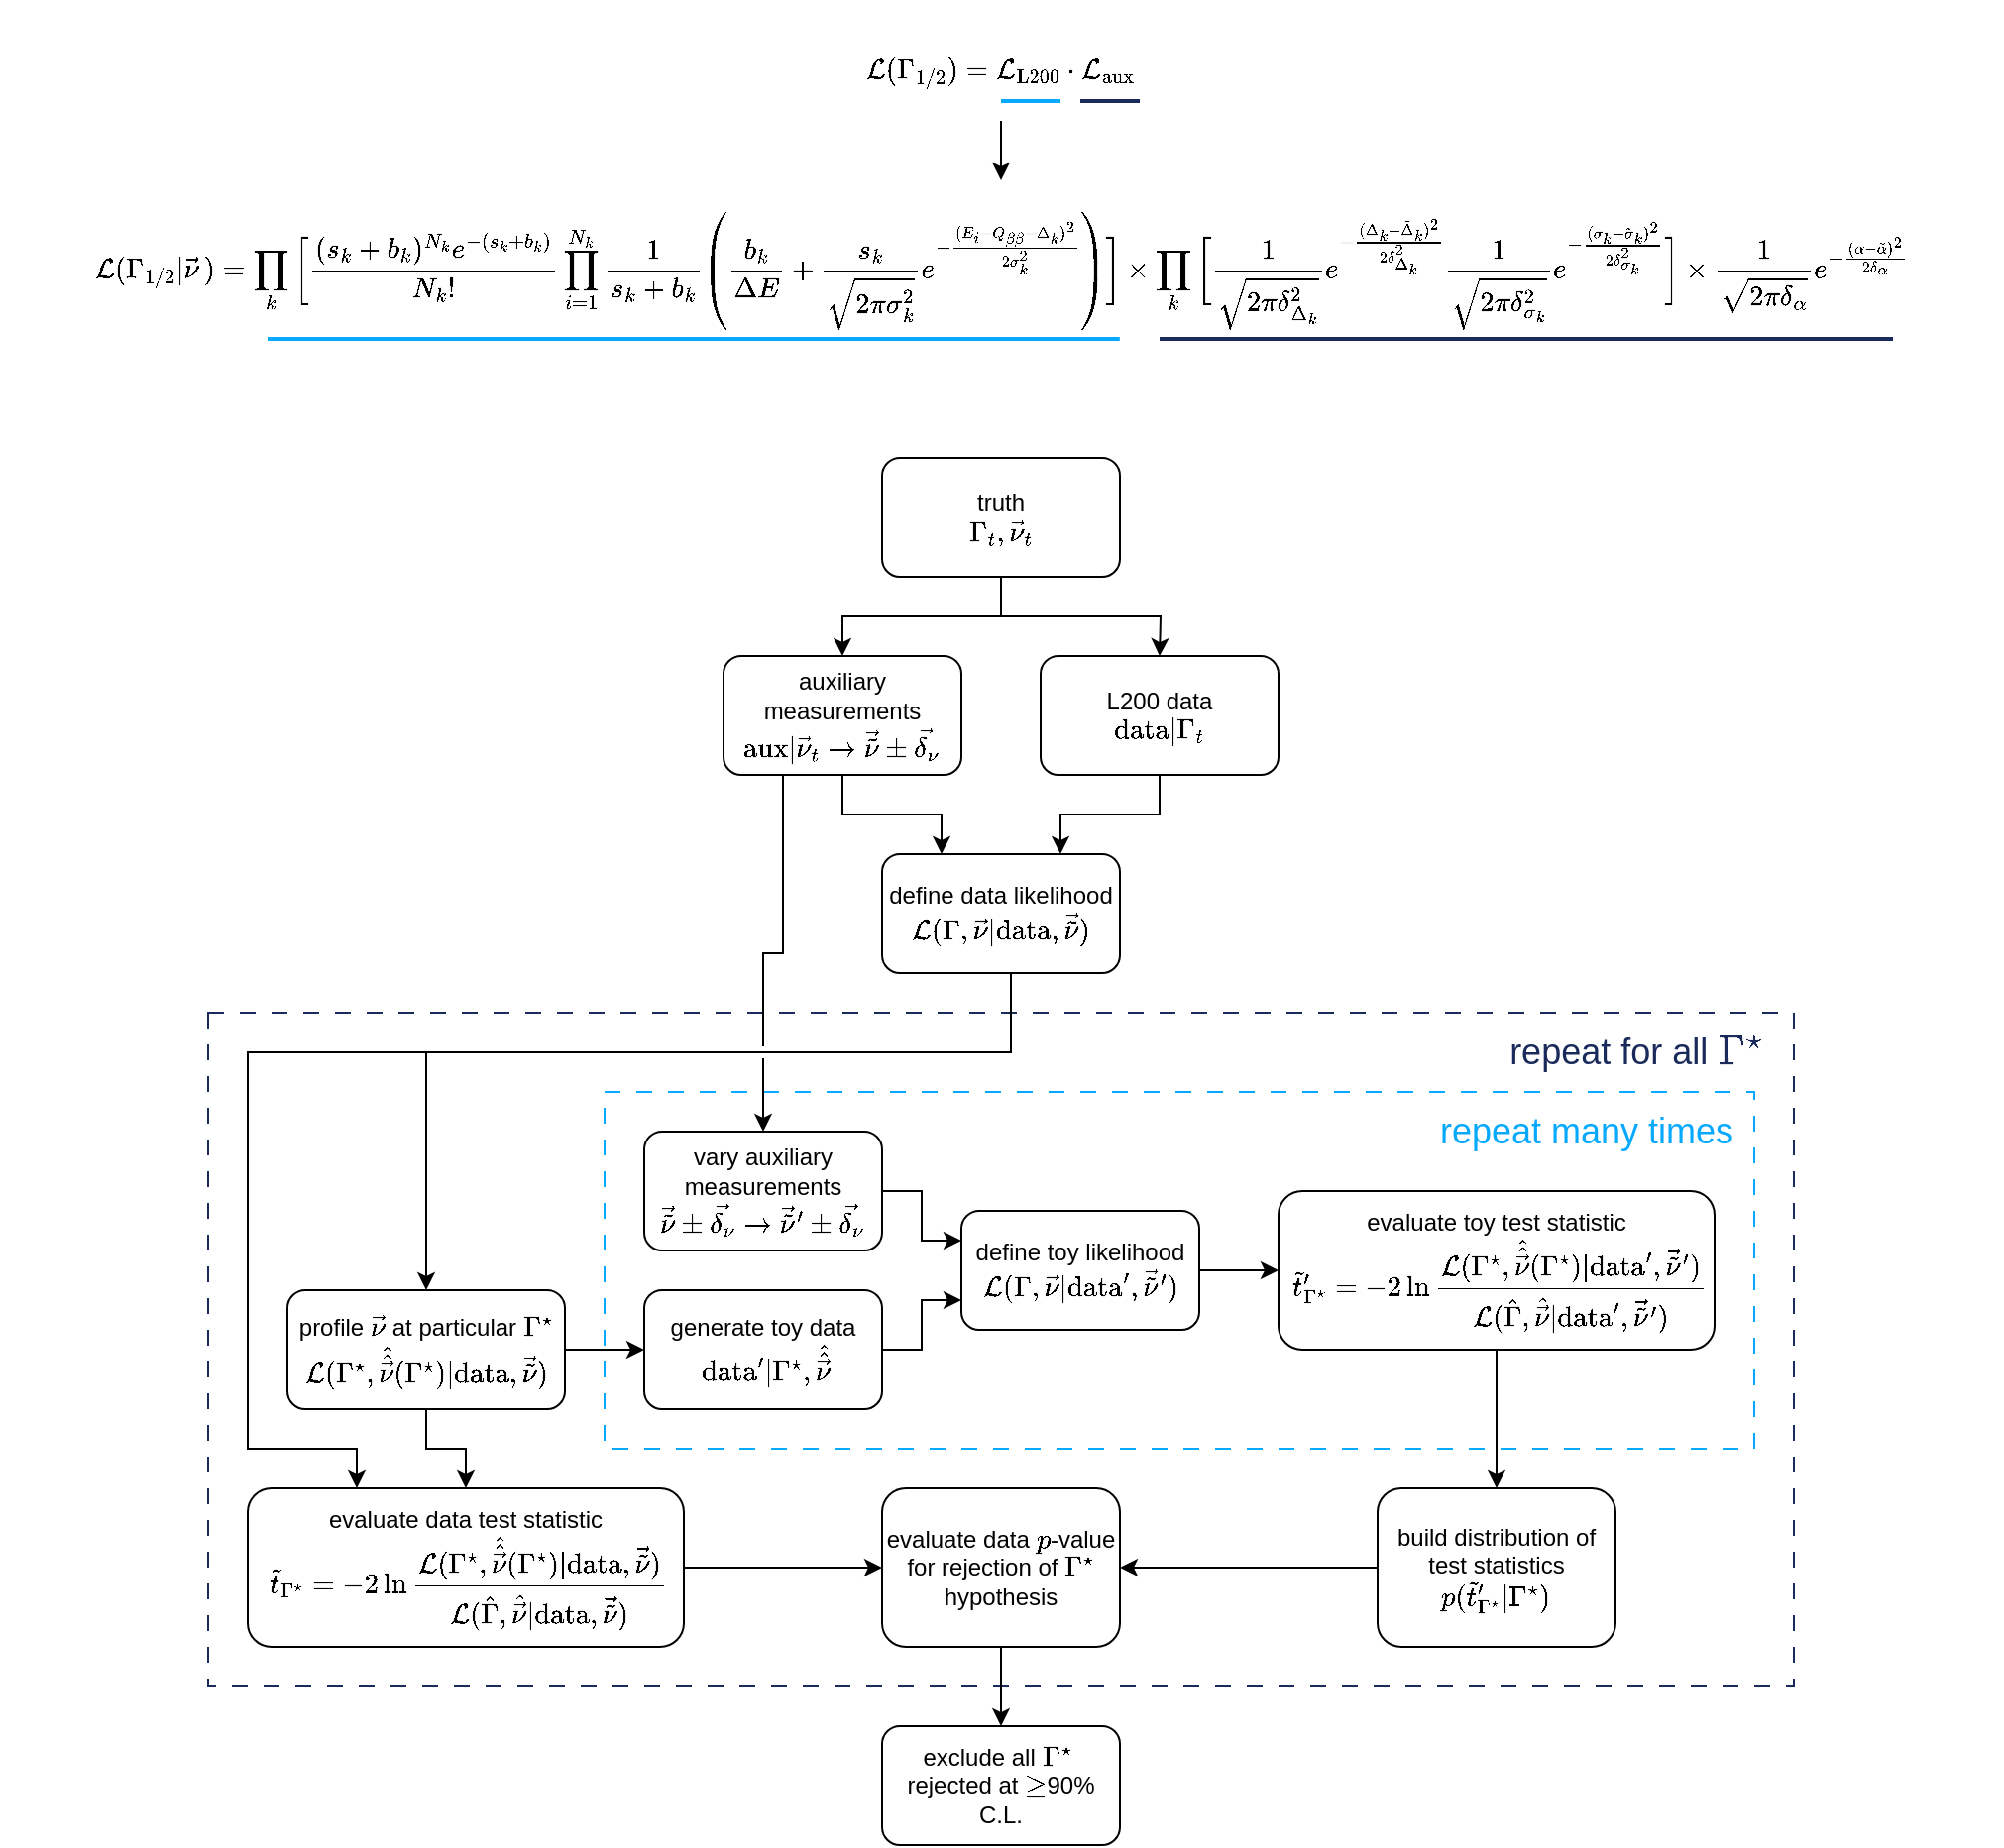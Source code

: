 <mxfile version="26.0.10">
  <diagram name="Page-1" id="N17phzSXL9w7y8zX3gDE">
    <mxGraphModel dx="4747" dy="2189" grid="1" gridSize="10" guides="1" tooltips="1" connect="1" arrows="1" fold="1" page="1" pageScale="1" pageWidth="850" pageHeight="1100" math="1" shadow="0">
      <root>
        <mxCell id="0" />
        <mxCell id="1" parent="0" />
        <mxCell id="dGh9uOD7rtoKU6u2wli6-2" value="$$\mathcal{L}(\Gamma_{1/2}) = \mathcal{L}_{\textrm{L200}} \cdot \mathcal{L}_{\textrm{aux}}$$" style="text;whiteSpace=wrap;align=center;verticalAlign=middle;" parent="1" vertex="1">
          <mxGeometry x="-80" y="40" width="160" height="50" as="geometry" />
        </mxCell>
        <mxCell id="dGh9uOD7rtoKU6u2wli6-6" value="" style="endArrow=none;html=1;rounded=0;fontColor=#07A9FF;strokeColor=#07A9FF;strokeWidth=2;" parent="1" edge="1">
          <mxGeometry width="50" height="50" relative="1" as="geometry">
            <mxPoint y="80" as="sourcePoint" />
            <mxPoint x="30" y="80" as="targetPoint" />
          </mxGeometry>
        </mxCell>
        <mxCell id="dGh9uOD7rtoKU6u2wli6-7" value="" style="endArrow=none;html=1;rounded=0;fontColor=#07A9FF;strokeColor=#1A2A5B;strokeWidth=2;" parent="1" edge="1">
          <mxGeometry width="50" height="50" relative="1" as="geometry">
            <mxPoint x="40" y="80" as="sourcePoint" />
            <mxPoint x="70" y="80" as="targetPoint" />
          </mxGeometry>
        </mxCell>
        <mxCell id="dGh9uOD7rtoKU6u2wli6-10" value="" style="endArrow=classic;html=1;rounded=0;exitX=0.5;exitY=1;exitDx=0;exitDy=0;entryX=0.5;entryY=0;entryDx=0;entryDy=0;" parent="1" source="dGh9uOD7rtoKU6u2wli6-2" target="dGh9uOD7rtoKU6u2wli6-1" edge="1">
          <mxGeometry width="50" height="50" relative="1" as="geometry">
            <mxPoint y="100" as="sourcePoint" />
            <mxPoint x="110" y="100" as="targetPoint" />
          </mxGeometry>
        </mxCell>
        <mxCell id="dGh9uOD7rtoKU6u2wli6-12" value="" style="group" parent="1" vertex="1" connectable="0">
          <mxGeometry x="-505" y="120" width="1010" height="90" as="geometry" />
        </mxCell>
        <mxCell id="dGh9uOD7rtoKU6u2wli6-1" value="$$\mathcal{L}(\Gamma_{1/2} | \vec{\nu}\,) = \prod_k \bigg[ \frac{(s_k + b_k)^{N_k} e^{-(s_k + b_k)}}{N_k!} \prod_{i=1}^{N_k} \frac{1}{s_k + b_k} \left( \frac{b_k}{\Delta E} + \frac{s_k}{\sqrt{2 \pi \sigma_k^2}} e^{-\frac{(E_i - Q_{\beta\beta} - \Delta_k)^2}{2 \sigma_k^2}} \right) \bigg] &#xa;&#xa;\times \prod_k \bigg[ \frac{1}{\sqrt{2 \pi \delta_{\Delta_k}^2}} e^{-\frac{(\Delta_k - \tilde{\Delta}_k)^2}{2 \delta_{\Delta_k}^2}}   &#xa; \frac{1}{\sqrt{2 \pi \delta_{\sigma_k}^2}} e^{-\frac{(\sigma_k - &#xa;\tilde{\sigma}_k)^2}{2 \delta_{\sigma_k}^2}} \bigg] \times \frac{1}{\sqrt{2 &#xa;\pi \delta_{\alpha} }} e^{-\frac{(\alpha - \tilde{\alpha})^2}{2 &#xa;\delta_{\alpha}}}&#xa;   $$" style="text;whiteSpace=wrap;align=center;verticalAlign=middle;" parent="dGh9uOD7rtoKU6u2wli6-12" vertex="1">
          <mxGeometry width="1010" height="90" as="geometry" />
        </mxCell>
        <mxCell id="dGh9uOD7rtoKU6u2wli6-4" value="" style="endArrow=none;html=1;rounded=0;entryX=0.607;entryY=0.786;entryDx=0;entryDy=0;entryPerimeter=0;fontColor=#07A9FF;strokeColor=#07A9FF;strokeWidth=2;" parent="dGh9uOD7rtoKU6u2wli6-12" edge="1">
          <mxGeometry width="50" height="50" relative="1" as="geometry">
            <mxPoint x="135" y="80" as="sourcePoint" />
            <mxPoint x="564.92" y="80.04" as="targetPoint" />
          </mxGeometry>
        </mxCell>
        <mxCell id="dGh9uOD7rtoKU6u2wli6-8" value="" style="endArrow=none;html=1;rounded=0;fontColor=#07A9FF;strokeColor=#1A2A5B;strokeWidth=2;" parent="dGh9uOD7rtoKU6u2wli6-12" edge="1">
          <mxGeometry width="50" height="50" relative="1" as="geometry">
            <mxPoint x="585" y="80" as="sourcePoint" />
            <mxPoint x="955" y="80" as="targetPoint" />
          </mxGeometry>
        </mxCell>
        <mxCell id="V2q8_2Xgq7UELf5_MM1G-1" value="" style="group" vertex="1" connectable="0" parent="1">
          <mxGeometry x="-400" y="260" width="860" height="700" as="geometry" />
        </mxCell>
        <mxCell id="pB9OxfSEECygrkOrtsTo-1" value="" style="rounded=0;whiteSpace=wrap;html=1;fillColor=none;dashed=1;dashPattern=8 8;strokeColor=#1A2A5B;" vertex="1" parent="V2q8_2Xgq7UELf5_MM1G-1">
          <mxGeometry y="280" width="800" height="340" as="geometry" />
        </mxCell>
        <mxCell id="pB9OxfSEECygrkOrtsTo-2" value="" style="rounded=0;whiteSpace=wrap;html=1;fillColor=none;dashed=1;dashPattern=8 8;strokeColor=#07A9FF;" vertex="1" parent="V2q8_2Xgq7UELf5_MM1G-1">
          <mxGeometry x="200" y="320" width="580" height="180" as="geometry" />
        </mxCell>
        <mxCell id="pB9OxfSEECygrkOrtsTo-3" style="edgeStyle=orthogonalEdgeStyle;rounded=0;orthogonalLoop=1;jettySize=auto;html=1;exitX=0.5;exitY=1;exitDx=0;exitDy=0;entryX=0.5;entryY=0;entryDx=0;entryDy=0;" edge="1" parent="V2q8_2Xgq7UELf5_MM1G-1" source="pB9OxfSEECygrkOrtsTo-5">
          <mxGeometry relative="1" as="geometry">
            <mxPoint x="480.0" y="100" as="targetPoint" />
          </mxGeometry>
        </mxCell>
        <mxCell id="pB9OxfSEECygrkOrtsTo-4" style="edgeStyle=orthogonalEdgeStyle;rounded=0;orthogonalLoop=1;jettySize=auto;html=1;exitX=0.5;exitY=1;exitDx=0;exitDy=0;entryX=0.5;entryY=0;entryDx=0;entryDy=0;" edge="1" parent="V2q8_2Xgq7UELf5_MM1G-1" source="pB9OxfSEECygrkOrtsTo-5" target="pB9OxfSEECygrkOrtsTo-9">
          <mxGeometry relative="1" as="geometry" />
        </mxCell>
        <mxCell id="pB9OxfSEECygrkOrtsTo-5" value="&lt;div&gt;truth&lt;b&gt;&lt;br&gt;&lt;/b&gt;&lt;/div&gt;&lt;div&gt;\(\Gamma_t,&amp;nbsp; \vec{\nu}_t\)&lt;br&gt;&lt;/div&gt;" style="rounded=1;whiteSpace=wrap;html=1;fillColor=default;" vertex="1" parent="V2q8_2Xgq7UELf5_MM1G-1">
          <mxGeometry x="340" width="120" height="60" as="geometry" />
        </mxCell>
        <mxCell id="pB9OxfSEECygrkOrtsTo-6" style="edgeStyle=orthogonalEdgeStyle;rounded=0;orthogonalLoop=1;jettySize=auto;html=1;exitX=0.5;exitY=1;exitDx=0;exitDy=0;entryX=0.75;entryY=0;entryDx=0;entryDy=0;" edge="1" parent="V2q8_2Xgq7UELf5_MM1G-1" source="pB9OxfSEECygrkOrtsTo-7" target="pB9OxfSEECygrkOrtsTo-20">
          <mxGeometry relative="1" as="geometry" />
        </mxCell>
        <mxCell id="pB9OxfSEECygrkOrtsTo-7" value="&lt;div&gt;L200 data&lt;/div&gt;&lt;div&gt;\(\textrm{data} | \Gamma_t\)&lt;/div&gt;" style="rounded=1;whiteSpace=wrap;html=1;" vertex="1" parent="V2q8_2Xgq7UELf5_MM1G-1">
          <mxGeometry x="420" y="100" width="120" height="60" as="geometry" />
        </mxCell>
        <mxCell id="pB9OxfSEECygrkOrtsTo-8" style="edgeStyle=orthogonalEdgeStyle;rounded=0;orthogonalLoop=1;jettySize=auto;html=1;exitX=0.5;exitY=1;exitDx=0;exitDy=0;entryX=0.25;entryY=0;entryDx=0;entryDy=0;" edge="1" parent="V2q8_2Xgq7UELf5_MM1G-1" source="pB9OxfSEECygrkOrtsTo-9" target="pB9OxfSEECygrkOrtsTo-20">
          <mxGeometry relative="1" as="geometry" />
        </mxCell>
        <mxCell id="pB9OxfSEECygrkOrtsTo-9" value="&lt;div&gt;auxiliary measurements&lt;/div&gt;&lt;div&gt;\(\textrm{aux} | \vec{\nu}_t \to \vec{\tilde{\nu}} \pm \vec{\delta_\nu}\)&lt;/div&gt;" style="rounded=1;whiteSpace=wrap;html=1;" vertex="1" parent="V2q8_2Xgq7UELf5_MM1G-1">
          <mxGeometry x="260" y="100" width="120" height="60" as="geometry" />
        </mxCell>
        <mxCell id="pB9OxfSEECygrkOrtsTo-10" style="edgeStyle=orthogonalEdgeStyle;rounded=0;orthogonalLoop=1;jettySize=auto;html=1;exitX=1;exitY=0.5;exitDx=0;exitDy=0;entryX=0;entryY=0.5;entryDx=0;entryDy=0;" edge="1" parent="V2q8_2Xgq7UELf5_MM1G-1" source="pB9OxfSEECygrkOrtsTo-11" target="pB9OxfSEECygrkOrtsTo-13">
          <mxGeometry relative="1" as="geometry" />
        </mxCell>
        <mxCell id="pB9OxfSEECygrkOrtsTo-11" value="&lt;div&gt;profile \(\vec{\nu}\) at particular \(\Gamma^{\star}\)\(\mathcal{L}(\Gamma^{\star}, \hat{\hat{\vec{\nu}}}(\Gamma^{\star}) | \textrm{data},&amp;nbsp;\vec{\tilde{\nu}})\)&lt;/div&gt;" style="rounded=1;whiteSpace=wrap;html=1;" vertex="1" parent="V2q8_2Xgq7UELf5_MM1G-1">
          <mxGeometry x="40" y="420" width="140" height="60" as="geometry" />
        </mxCell>
        <mxCell id="pB9OxfSEECygrkOrtsTo-12" style="edgeStyle=orthogonalEdgeStyle;rounded=0;orthogonalLoop=1;jettySize=auto;html=1;exitX=1;exitY=0.5;exitDx=0;exitDy=0;entryX=0;entryY=0.75;entryDx=0;entryDy=0;" edge="1" parent="V2q8_2Xgq7UELf5_MM1G-1" source="pB9OxfSEECygrkOrtsTo-13" target="pB9OxfSEECygrkOrtsTo-31">
          <mxGeometry relative="1" as="geometry" />
        </mxCell>
        <mxCell id="pB9OxfSEECygrkOrtsTo-13" value="&lt;div&gt;generate toy data&lt;/div&gt;&lt;div&gt;&amp;nbsp;\( \textrm{data}^{\prime} | \Gamma^{\star},&amp;nbsp; \hat{\hat{\vec{\nu}}}\)&lt;/div&gt;" style="rounded=1;whiteSpace=wrap;html=1;" vertex="1" parent="V2q8_2Xgq7UELf5_MM1G-1">
          <mxGeometry x="220" y="420" width="120" height="60" as="geometry" />
        </mxCell>
        <mxCell id="pB9OxfSEECygrkOrtsTo-14" style="edgeStyle=orthogonalEdgeStyle;rounded=0;orthogonalLoop=1;jettySize=auto;html=1;exitX=1;exitY=0.5;exitDx=0;exitDy=0;entryX=0;entryY=0.25;entryDx=0;entryDy=0;" edge="1" parent="V2q8_2Xgq7UELf5_MM1G-1" source="pB9OxfSEECygrkOrtsTo-15" target="pB9OxfSEECygrkOrtsTo-31">
          <mxGeometry relative="1" as="geometry" />
        </mxCell>
        <mxCell id="pB9OxfSEECygrkOrtsTo-15" value="&lt;div&gt;vary auxiliary measurements&lt;/div&gt;&lt;div&gt;\(&amp;nbsp;\vec{\tilde{\nu}} \pm \vec{\delta_\nu} \to \vec{\tilde{\nu}}^{\prime} \pm \vec{\delta_\nu} \)&lt;/div&gt;" style="rounded=1;whiteSpace=wrap;html=1;" vertex="1" parent="V2q8_2Xgq7UELf5_MM1G-1">
          <mxGeometry x="220" y="340" width="120" height="60" as="geometry" />
        </mxCell>
        <mxCell id="pB9OxfSEECygrkOrtsTo-16" style="edgeStyle=orthogonalEdgeStyle;rounded=0;orthogonalLoop=1;jettySize=auto;html=1;exitX=0.5;exitY=1;exitDx=0;exitDy=0;entryX=0.5;entryY=0;entryDx=0;entryDy=0;" edge="1" parent="V2q8_2Xgq7UELf5_MM1G-1" source="pB9OxfSEECygrkOrtsTo-17" target="pB9OxfSEECygrkOrtsTo-26">
          <mxGeometry relative="1" as="geometry">
            <mxPoint x="499.667" y="540" as="targetPoint" />
          </mxGeometry>
        </mxCell>
        <mxCell id="pB9OxfSEECygrkOrtsTo-17" value="&lt;div&gt;evaluate toy test statistic&lt;/div&gt;&lt;div&gt;&amp;nbsp;\(\tilde{t}_{\Gamma^{\star}}^{\prime} = -2 \ln{ \dfrac{\mathcal{L}(\Gamma^{\star} , \hat{\hat{\vec{\nu}}}(\Gamma^{\star}) | \textrm{data}^{\prime},&amp;nbsp;\vec{\tilde{\nu}}^{\prime})}{\mathcal{L}(\hat{\Gamma} , \hat{\vec{\nu}}| \textrm{data}^{\prime},\vec{\tilde{\nu}}^{\prime})}} \)&lt;/div&gt;" style="rounded=1;whiteSpace=wrap;html=1;" vertex="1" parent="V2q8_2Xgq7UELf5_MM1G-1">
          <mxGeometry x="540" y="370" width="220" height="80" as="geometry" />
        </mxCell>
        <mxCell id="pB9OxfSEECygrkOrtsTo-18" style="edgeStyle=orthogonalEdgeStyle;rounded=0;orthogonalLoop=1;jettySize=auto;html=1;exitX=0.5;exitY=1;exitDx=0;exitDy=0;entryX=0.5;entryY=0;entryDx=0;entryDy=0;jumpStyle=gap;" edge="1" parent="V2q8_2Xgq7UELf5_MM1G-1" source="pB9OxfSEECygrkOrtsTo-20" target="pB9OxfSEECygrkOrtsTo-11">
          <mxGeometry relative="1" as="geometry">
            <Array as="points">
              <mxPoint x="405" y="300" />
              <mxPoint x="110" y="300" />
            </Array>
          </mxGeometry>
        </mxCell>
        <mxCell id="pB9OxfSEECygrkOrtsTo-19" style="edgeStyle=orthogonalEdgeStyle;rounded=0;orthogonalLoop=1;jettySize=auto;html=1;exitX=0.5;exitY=1;exitDx=0;exitDy=0;entryX=0.25;entryY=0;entryDx=0;entryDy=0;" edge="1" parent="V2q8_2Xgq7UELf5_MM1G-1" source="pB9OxfSEECygrkOrtsTo-20" target="pB9OxfSEECygrkOrtsTo-22">
          <mxGeometry relative="1" as="geometry">
            <Array as="points">
              <mxPoint x="405" y="300" />
              <mxPoint x="20" y="300" />
              <mxPoint x="20" y="500" />
              <mxPoint x="75" y="500" />
            </Array>
          </mxGeometry>
        </mxCell>
        <mxCell id="pB9OxfSEECygrkOrtsTo-20" value="&lt;div&gt;define data likelihood&lt;/div&gt;&lt;div&gt;\(\mathcal{L}(\Gamma, \vec{\nu}&amp;nbsp;| \textrm{data},&amp;nbsp;\vec{\tilde{\nu}} ) \)&lt;br&gt;&lt;/div&gt;" style="rounded=1;whiteSpace=wrap;html=1;" vertex="1" parent="V2q8_2Xgq7UELf5_MM1G-1">
          <mxGeometry x="340" y="200" width="120" height="60" as="geometry" />
        </mxCell>
        <mxCell id="pB9OxfSEECygrkOrtsTo-21" style="edgeStyle=orthogonalEdgeStyle;rounded=0;orthogonalLoop=1;jettySize=auto;html=1;exitX=1;exitY=0.5;exitDx=0;exitDy=0;entryX=0;entryY=0.5;entryDx=0;entryDy=0;" edge="1" parent="V2q8_2Xgq7UELf5_MM1G-1" source="pB9OxfSEECygrkOrtsTo-22" target="pB9OxfSEECygrkOrtsTo-28">
          <mxGeometry relative="1" as="geometry" />
        </mxCell>
        <mxCell id="pB9OxfSEECygrkOrtsTo-22" value="&lt;div&gt;evaluate data test statistic&lt;/div&gt;&lt;div&gt;&amp;nbsp;\(\tilde{t}_{\Gamma^{\star}} = -2 \ln{ \dfrac{\mathcal{L}(\Gamma^{\star} , \hat{\hat{\vec{\nu}}}(\Gamma^{\star})| \textrm{data}, \vec{\tilde{\nu}})}{\mathcal{L}(\hat{\Gamma} , \hat{\vec{\nu}} | \textrm{data},&amp;nbsp;\vec{\tilde{\nu}})}} \)&lt;/div&gt;" style="rounded=1;whiteSpace=wrap;html=1;" vertex="1" parent="V2q8_2Xgq7UELf5_MM1G-1">
          <mxGeometry x="20" y="520" width="220" height="80" as="geometry" />
        </mxCell>
        <mxCell id="pB9OxfSEECygrkOrtsTo-23" style="edgeStyle=orthogonalEdgeStyle;rounded=0;orthogonalLoop=1;jettySize=auto;html=1;exitX=0.5;exitY=1;exitDx=0;exitDy=0;entryX=0.5;entryY=0;entryDx=0;entryDy=0;jumpStyle=gap;" edge="1" parent="V2q8_2Xgq7UELf5_MM1G-1" source="pB9OxfSEECygrkOrtsTo-11" target="pB9OxfSEECygrkOrtsTo-22">
          <mxGeometry relative="1" as="geometry" />
        </mxCell>
        <mxCell id="pB9OxfSEECygrkOrtsTo-24" value="repeat many times " style="text;html=1;align=center;verticalAlign=middle;resizable=0;points=[];autosize=1;strokeColor=none;fillColor=none;fontColor=#07A9FF;fontStyle=0;fontSize=18;" vertex="1" parent="V2q8_2Xgq7UELf5_MM1G-1">
          <mxGeometry x="610" y="320" width="170" height="40" as="geometry" />
        </mxCell>
        <mxCell id="pB9OxfSEECygrkOrtsTo-25" style="edgeStyle=orthogonalEdgeStyle;rounded=0;orthogonalLoop=1;jettySize=auto;html=1;exitX=0;exitY=0.5;exitDx=0;exitDy=0;entryX=1;entryY=0.5;entryDx=0;entryDy=0;" edge="1" parent="V2q8_2Xgq7UELf5_MM1G-1" source="pB9OxfSEECygrkOrtsTo-26" target="pB9OxfSEECygrkOrtsTo-28">
          <mxGeometry relative="1" as="geometry" />
        </mxCell>
        <mxCell id="pB9OxfSEECygrkOrtsTo-26" value="build distribution of test statistics \( p(\tilde{t}_{\Gamma^{\star}}^{\prime} | \Gamma^{\star})\)" style="rounded=1;whiteSpace=wrap;html=1;" vertex="1" parent="V2q8_2Xgq7UELf5_MM1G-1">
          <mxGeometry x="590" y="520" width="120" height="80" as="geometry" />
        </mxCell>
        <mxCell id="pB9OxfSEECygrkOrtsTo-27" style="edgeStyle=orthogonalEdgeStyle;rounded=0;orthogonalLoop=1;jettySize=auto;html=1;exitX=0.5;exitY=1;exitDx=0;exitDy=0;entryX=0.5;entryY=0;entryDx=0;entryDy=0;" edge="1" parent="V2q8_2Xgq7UELf5_MM1G-1" source="pB9OxfSEECygrkOrtsTo-28" target="pB9OxfSEECygrkOrtsTo-29">
          <mxGeometry relative="1" as="geometry">
            <mxPoint x="329.69" y="610" as="targetPoint" />
          </mxGeometry>
        </mxCell>
        <mxCell id="pB9OxfSEECygrkOrtsTo-28" value="evaluate data \(p\)-value for rejection of \(\Gamma^{\star}\) hypothesis" style="rounded=1;whiteSpace=wrap;html=1;" vertex="1" parent="V2q8_2Xgq7UELf5_MM1G-1">
          <mxGeometry x="340" y="520" width="120" height="80" as="geometry" />
        </mxCell>
        <mxCell id="pB9OxfSEECygrkOrtsTo-29" value="exclude all \(\Gamma^{\star}\)&amp;nbsp; rejected at \(\geq\)90% C.L." style="rounded=1;whiteSpace=wrap;html=1;" vertex="1" parent="V2q8_2Xgq7UELf5_MM1G-1">
          <mxGeometry x="340" y="640" width="120" height="60" as="geometry" />
        </mxCell>
        <mxCell id="pB9OxfSEECygrkOrtsTo-30" style="edgeStyle=orthogonalEdgeStyle;rounded=0;orthogonalLoop=1;jettySize=auto;html=1;exitX=1;exitY=0.5;exitDx=0;exitDy=0;entryX=0;entryY=0.5;entryDx=0;entryDy=0;" edge="1" parent="V2q8_2Xgq7UELf5_MM1G-1" source="pB9OxfSEECygrkOrtsTo-31" target="pB9OxfSEECygrkOrtsTo-17">
          <mxGeometry relative="1" as="geometry" />
        </mxCell>
        <mxCell id="pB9OxfSEECygrkOrtsTo-31" value="&lt;div&gt;define toy likelihood&lt;/div&gt;&lt;div&gt;\(\mathcal{L}(\Gamma, \vec{\nu}&amp;nbsp;| \textrm{data}^{\prime},&amp;nbsp;\vec{\tilde{\nu}}^{\prime} ) \)&lt;br&gt;&lt;/div&gt;" style="rounded=1;whiteSpace=wrap;html=1;" vertex="1" parent="V2q8_2Xgq7UELf5_MM1G-1">
          <mxGeometry x="380" y="380" width="120" height="60" as="geometry" />
        </mxCell>
        <mxCell id="pB9OxfSEECygrkOrtsTo-32" value="repeat for all \( \Gamma^{\star}\) " style="text;html=1;align=center;verticalAlign=middle;resizable=0;points=[];autosize=1;strokeColor=none;fillColor=none;fontColor=#1A2A5B;fontStyle=0;fontSize=18;" vertex="1" parent="V2q8_2Xgq7UELf5_MM1G-1">
          <mxGeometry x="580" y="280" width="280" height="40" as="geometry" />
        </mxCell>
        <mxCell id="pB9OxfSEECygrkOrtsTo-33" style="edgeStyle=orthogonalEdgeStyle;rounded=0;orthogonalLoop=1;jettySize=auto;html=1;exitX=0.25;exitY=1;exitDx=0;exitDy=0;entryX=0.5;entryY=0;entryDx=0;entryDy=0;jumpStyle=gap;" edge="1" parent="V2q8_2Xgq7UELf5_MM1G-1" source="pB9OxfSEECygrkOrtsTo-9" target="pB9OxfSEECygrkOrtsTo-15">
          <mxGeometry relative="1" as="geometry" />
        </mxCell>
      </root>
    </mxGraphModel>
  </diagram>
</mxfile>
